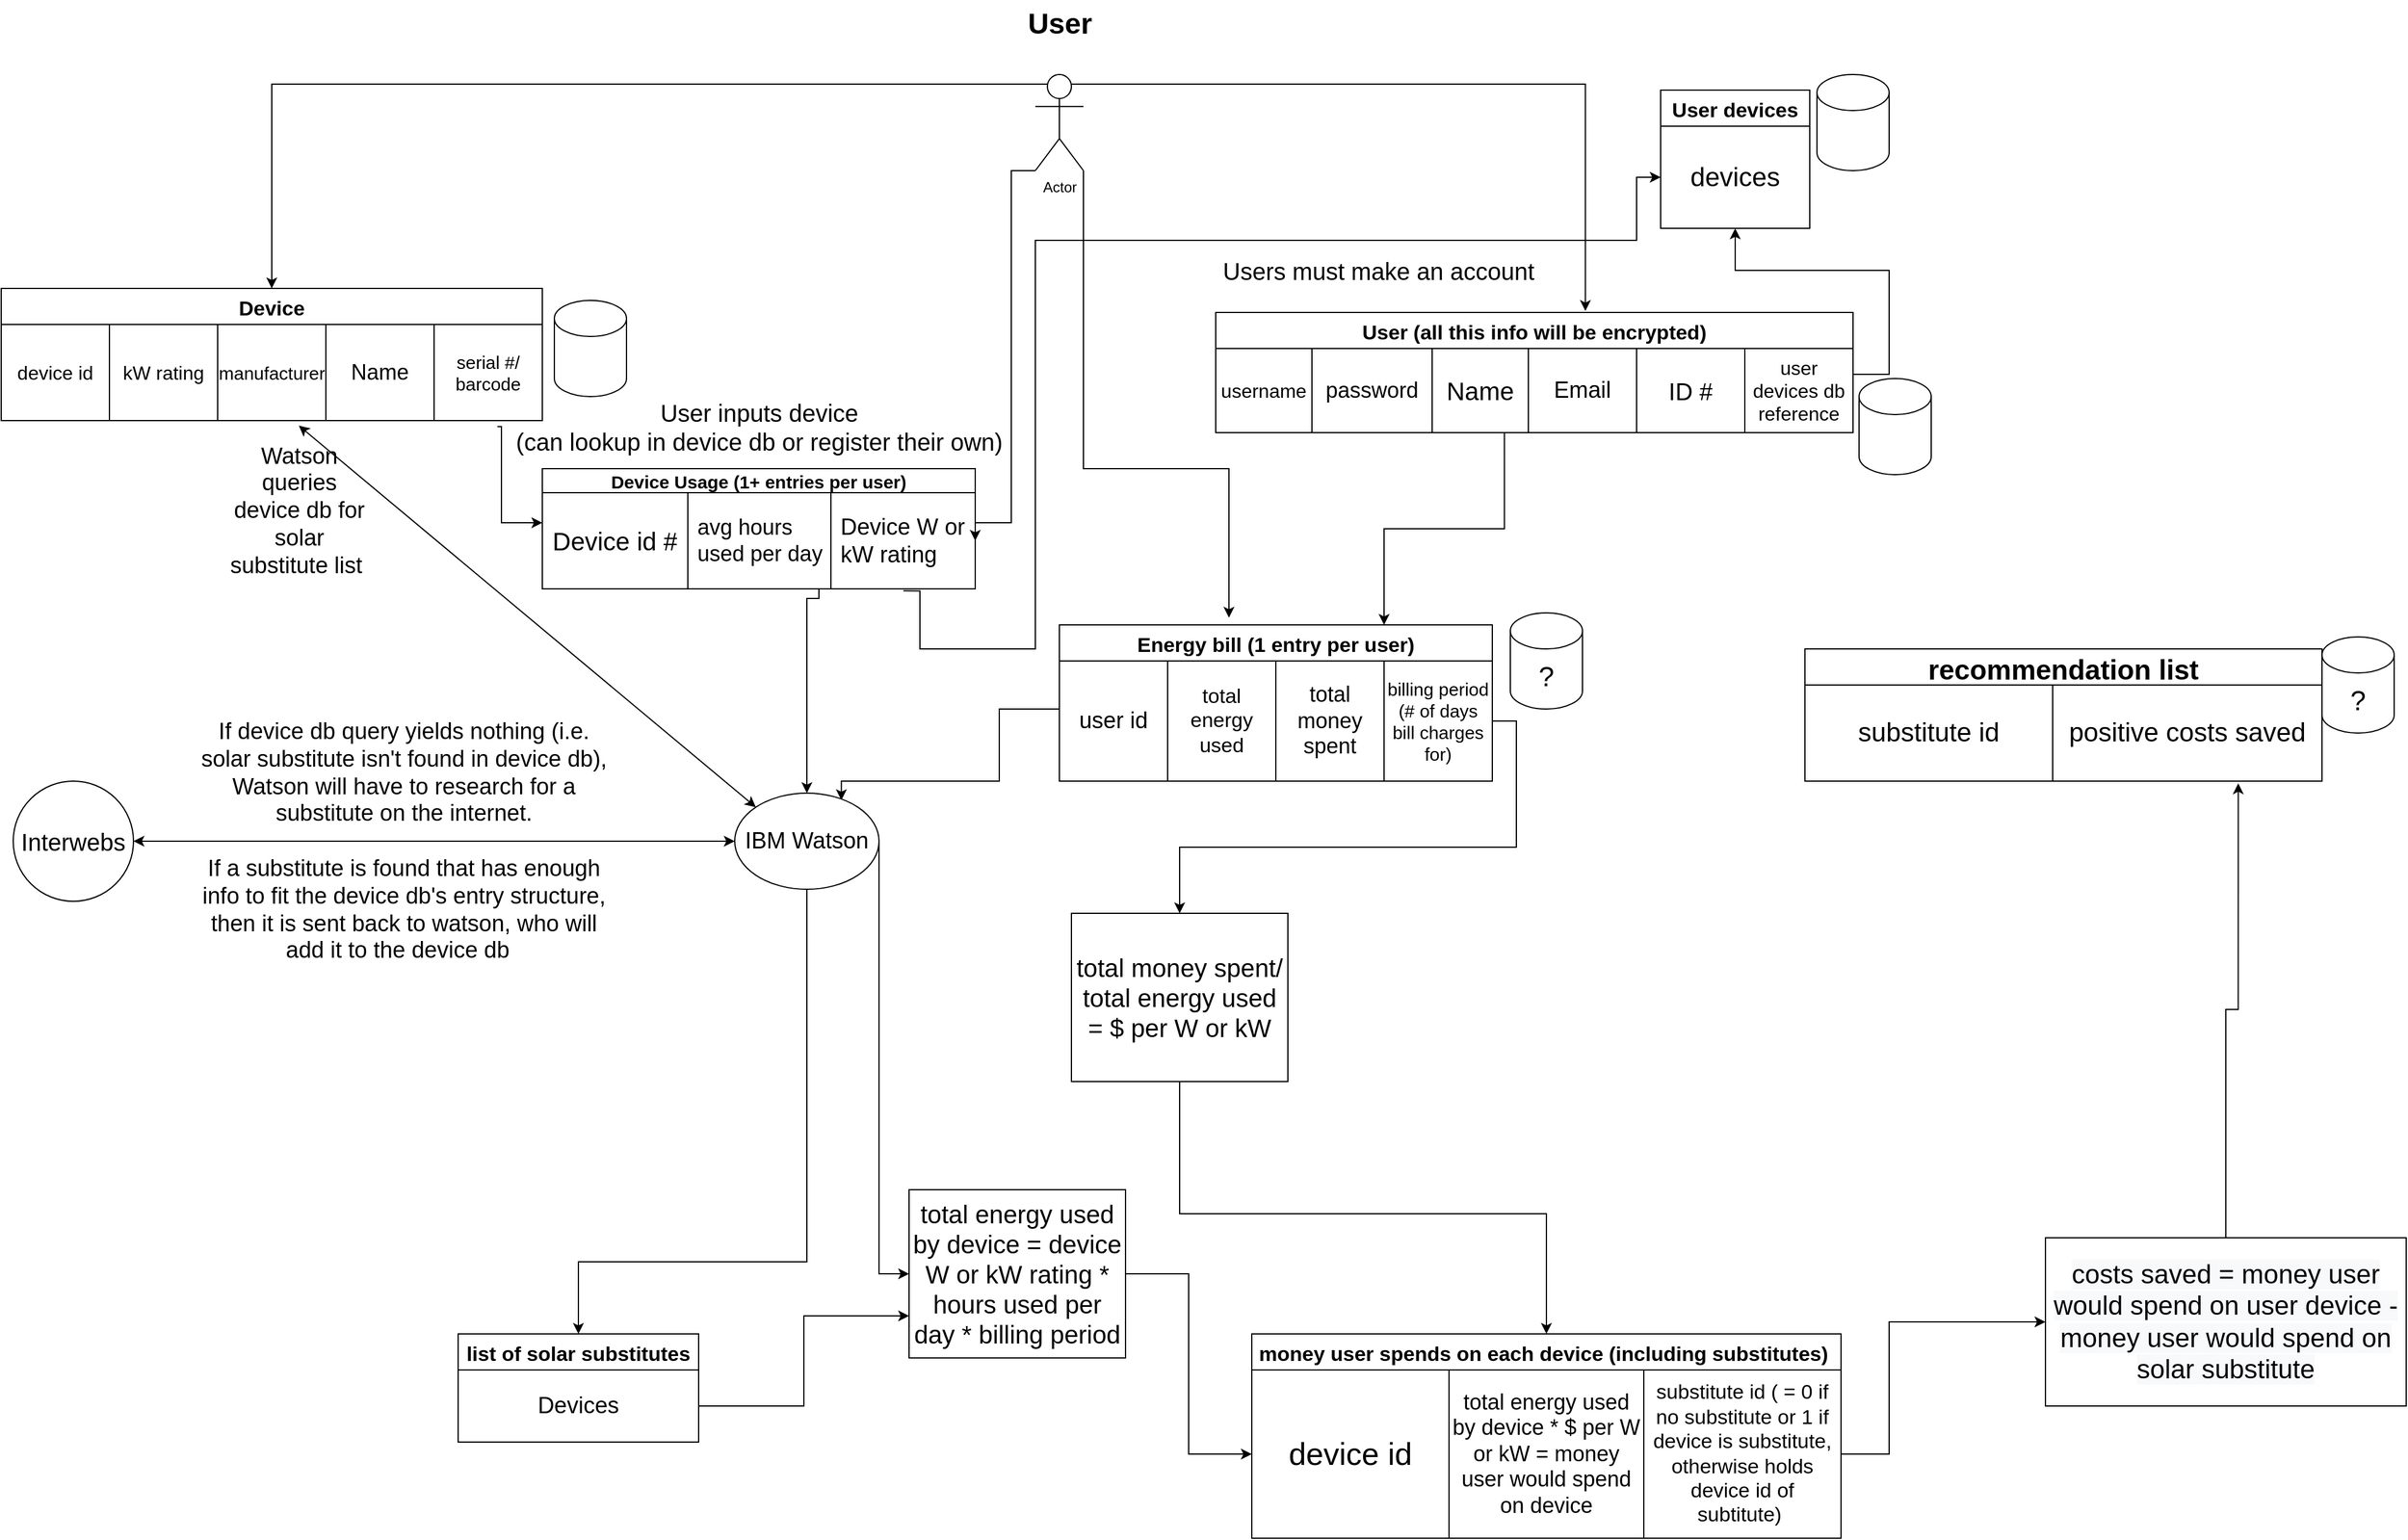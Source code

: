 <mxfile version="14.9.2" type="github">
  <diagram id="92hxd-9qKMeHBpw-x2ww" name="Page-1">
    <mxGraphModel dx="4897" dy="2688" grid="1" gridSize="10" guides="1" tooltips="1" connect="1" arrows="1" fold="1" page="1" pageScale="1" pageWidth="850" pageHeight="1100" math="0" shadow="0">
      <root>
        <mxCell id="0" />
        <mxCell id="1" parent="0" />
        <mxCell id="LrA5sY278lgj9yP4FrpZ-35" style="edgeStyle=orthogonalEdgeStyle;rounded=0;orthogonalLoop=1;jettySize=auto;html=1;entryX=1;entryY=0.5;entryDx=0;entryDy=0;exitX=0;exitY=1;exitDx=0;exitDy=0;exitPerimeter=0;" edge="1" parent="1" source="LrA5sY278lgj9yP4FrpZ-1" target="LrA5sY278lgj9yP4FrpZ-24">
          <mxGeometry relative="1" as="geometry">
            <mxPoint x="430" y="-430" as="sourcePoint" />
            <mxPoint x="381" y="-113" as="targetPoint" />
            <Array as="points">
              <mxPoint x="510" y="-358" />
              <mxPoint x="510" y="-65" />
            </Array>
          </mxGeometry>
        </mxCell>
        <mxCell id="LrA5sY278lgj9yP4FrpZ-36" style="edgeStyle=orthogonalEdgeStyle;rounded=0;orthogonalLoop=1;jettySize=auto;html=1;exitX=1;exitY=1;exitDx=0;exitDy=0;exitPerimeter=0;" edge="1" parent="1" source="LrA5sY278lgj9yP4FrpZ-1">
          <mxGeometry relative="1" as="geometry">
            <mxPoint x="691" y="14" as="targetPoint" />
            <Array as="points">
              <mxPoint x="570" y="-110" />
              <mxPoint x="691" y="-110" />
            </Array>
          </mxGeometry>
        </mxCell>
        <mxCell id="LrA5sY278lgj9yP4FrpZ-115" style="edgeStyle=orthogonalEdgeStyle;rounded=0;orthogonalLoop=1;jettySize=auto;html=1;exitX=0.75;exitY=0.1;exitDx=0;exitDy=0;exitPerimeter=0;entryX=0.5;entryY=0;entryDx=0;entryDy=0;" edge="1" parent="1" source="LrA5sY278lgj9yP4FrpZ-1" target="LrA5sY278lgj9yP4FrpZ-107">
          <mxGeometry relative="1" as="geometry" />
        </mxCell>
        <mxCell id="LrA5sY278lgj9yP4FrpZ-117" style="edgeStyle=orthogonalEdgeStyle;rounded=0;orthogonalLoop=1;jettySize=auto;html=1;exitX=0.25;exitY=0.1;exitDx=0;exitDy=0;exitPerimeter=0;entryX=0.58;entryY=-0.012;entryDx=0;entryDy=0;entryPerimeter=0;" edge="1" parent="1" source="LrA5sY278lgj9yP4FrpZ-1" target="LrA5sY278lgj9yP4FrpZ-65">
          <mxGeometry relative="1" as="geometry">
            <Array as="points">
              <mxPoint x="987" y="-430" />
            </Array>
          </mxGeometry>
        </mxCell>
        <mxCell id="LrA5sY278lgj9yP4FrpZ-1" value="Actor" style="shape=umlActor;verticalLabelPosition=bottom;verticalAlign=top;html=1;outlineConnect=0;" vertex="1" parent="1">
          <mxGeometry x="530" y="-438" width="40" height="80" as="geometry" />
        </mxCell>
        <mxCell id="LrA5sY278lgj9yP4FrpZ-2" value="User" style="text;strokeColor=none;fillColor=none;html=1;fontSize=24;fontStyle=1;verticalAlign=middle;align=center;" vertex="1" parent="1">
          <mxGeometry x="500" y="-500" width="100" height="40" as="geometry" />
        </mxCell>
        <mxCell id="LrA5sY278lgj9yP4FrpZ-17" value="Device Usage (1+ entries per user)" style="shape=table;startSize=20;container=1;collapsible=0;childLayout=tableLayout;fixedRows=0;rowLines=0;fontStyle=1;align=center;fontSize=15;" vertex="1" parent="1">
          <mxGeometry x="120" y="-110" width="360" height="100" as="geometry" />
        </mxCell>
        <mxCell id="LrA5sY278lgj9yP4FrpZ-24" value="" style="shape=partialRectangle;html=1;whiteSpace=wrap;collapsible=0;dropTarget=0;pointerEvents=0;fillColor=none;top=0;left=0;bottom=0;right=0;points=[[0,0.5],[1,0.5]];portConstraint=eastwest;" vertex="1" parent="LrA5sY278lgj9yP4FrpZ-17">
          <mxGeometry y="20" width="360" height="80" as="geometry" />
        </mxCell>
        <mxCell id="LrA5sY278lgj9yP4FrpZ-25" value="&lt;font style=&quot;font-size: 21px&quot;&gt;Device id #&lt;/font&gt;" style="shape=partialRectangle;html=1;whiteSpace=wrap;connectable=0;fillColor=none;top=0;left=0;bottom=0;right=0;overflow=hidden;" vertex="1" parent="LrA5sY278lgj9yP4FrpZ-24">
          <mxGeometry width="121" height="80" as="geometry" />
        </mxCell>
        <mxCell id="LrA5sY278lgj9yP4FrpZ-26" value="&lt;font style=&quot;font-size: 18px&quot;&gt;avg hours used per day&lt;/font&gt;" style="shape=partialRectangle;html=1;whiteSpace=wrap;connectable=0;fillColor=none;top=0;left=0;bottom=0;right=0;align=left;spacingLeft=6;overflow=hidden;" vertex="1" parent="LrA5sY278lgj9yP4FrpZ-24">
          <mxGeometry x="121" width="119" height="80" as="geometry" />
        </mxCell>
        <mxCell id="LrA5sY278lgj9yP4FrpZ-97" value="&lt;font style=&quot;font-size: 19px&quot;&gt;Device W or kW rating&lt;/font&gt;" style="shape=partialRectangle;html=1;whiteSpace=wrap;connectable=0;fillColor=none;top=0;left=0;bottom=0;right=0;align=left;spacingLeft=6;overflow=hidden;" vertex="1" parent="LrA5sY278lgj9yP4FrpZ-24">
          <mxGeometry x="240" width="120" height="80" as="geometry" />
        </mxCell>
        <mxCell id="LrA5sY278lgj9yP4FrpZ-37" value="Energy bill (1 entry per user)" style="shape=table;startSize=30;container=0;collapsible=0;childLayout=tableLayout;fontStyle=1;align=center;fontSize=17;" vertex="1" parent="1">
          <mxGeometry x="550" y="20" width="360" height="130" as="geometry" />
        </mxCell>
        <mxCell id="LrA5sY278lgj9yP4FrpZ-38" value="" style="shape=partialRectangle;html=1;whiteSpace=wrap;collapsible=0;dropTarget=0;pointerEvents=0;fillColor=none;top=0;left=0;bottom=0;right=0;points=[[0,0.5],[1,0.5]];portConstraint=eastwest;" vertex="1" parent="LrA5sY278lgj9yP4FrpZ-37">
          <mxGeometry y="30" width="360" height="100" as="geometry" />
        </mxCell>
        <mxCell id="LrA5sY278lgj9yP4FrpZ-76" value="&lt;span style=&quot;font-size: 19px;&quot;&gt;user id&lt;/span&gt;" style="shape=partialRectangle;html=1;whiteSpace=wrap;connectable=0;fillColor=none;top=0;left=0;bottom=0;right=0;overflow=hidden;fontSize=19;" vertex="1" parent="LrA5sY278lgj9yP4FrpZ-38">
          <mxGeometry width="90" height="100" as="geometry" />
        </mxCell>
        <mxCell id="LrA5sY278lgj9yP4FrpZ-39" value="total energy used" style="shape=partialRectangle;html=1;whiteSpace=wrap;connectable=0;fillColor=none;top=0;left=0;bottom=0;right=0;overflow=hidden;fontSize=17;" vertex="1" parent="LrA5sY278lgj9yP4FrpZ-38">
          <mxGeometry x="90" width="90" height="100" as="geometry" />
        </mxCell>
        <mxCell id="LrA5sY278lgj9yP4FrpZ-41" value="total money spent" style="shape=partialRectangle;html=1;whiteSpace=wrap;connectable=0;fillColor=none;top=0;left=0;bottom=0;right=0;overflow=hidden;fontSize=18;" vertex="1" parent="LrA5sY278lgj9yP4FrpZ-38">
          <mxGeometry x="180" width="90" height="100" as="geometry" />
        </mxCell>
        <mxCell id="LrA5sY278lgj9yP4FrpZ-86" value="&lt;font style=&quot;font-size: 15px&quot;&gt;billing period (# of days bill charges for)&lt;/font&gt;" style="shape=partialRectangle;html=1;whiteSpace=wrap;connectable=0;fillColor=none;top=0;left=0;bottom=0;right=0;overflow=hidden;fontSize=14;" vertex="1" parent="LrA5sY278lgj9yP4FrpZ-38">
          <mxGeometry x="270" width="90" height="100" as="geometry" />
        </mxCell>
        <mxCell id="LrA5sY278lgj9yP4FrpZ-150" style="edgeStyle=orthogonalEdgeStyle;rounded=0;orthogonalLoop=1;jettySize=auto;html=1;exitX=1.001;exitY=0.307;exitDx=0;exitDy=0;fontSize=17;exitPerimeter=0;" edge="1" parent="1" source="LrA5sY278lgj9yP4FrpZ-66" target="LrA5sY278lgj9yP4FrpZ-151">
          <mxGeometry relative="1" as="geometry">
            <mxPoint x="1310" y="-390" as="targetPoint" />
            <Array as="points">
              <mxPoint x="1240" y="-188" />
              <mxPoint x="1240" y="-275" />
              <mxPoint x="1112" y="-275" />
            </Array>
          </mxGeometry>
        </mxCell>
        <mxCell id="LrA5sY278lgj9yP4FrpZ-65" value="User (all this info will be encrypted)" style="shape=table;startSize=30;container=0;collapsible=0;childLayout=tableLayout;fontStyle=1;align=center;fontSize=17;" vertex="1" parent="1">
          <mxGeometry x="680" y="-240" width="530" height="100" as="geometry" />
        </mxCell>
        <mxCell id="LrA5sY278lgj9yP4FrpZ-66" value="" style="shape=partialRectangle;html=1;whiteSpace=wrap;collapsible=0;dropTarget=0;pointerEvents=0;fillColor=none;top=0;left=0;bottom=0;right=0;points=[[0,0.5],[1,0.5]];portConstraint=eastwest;" vertex="1" parent="LrA5sY278lgj9yP4FrpZ-65">
          <mxGeometry y="30" width="530" height="70" as="geometry" />
        </mxCell>
        <mxCell id="LrA5sY278lgj9yP4FrpZ-67" value="&lt;font style=&quot;font-size: 16px&quot;&gt;username&lt;/font&gt;" style="shape=partialRectangle;html=1;whiteSpace=wrap;connectable=0;fillColor=none;top=0;left=0;bottom=0;right=0;overflow=hidden;" vertex="1" parent="LrA5sY278lgj9yP4FrpZ-66">
          <mxGeometry width="80" height="70" as="geometry" />
        </mxCell>
        <mxCell id="LrA5sY278lgj9yP4FrpZ-68" value="&lt;span style=&quot;text-align: left&quot;&gt;&lt;font style=&quot;font-size: 18px&quot;&gt;password&lt;/font&gt;&lt;br&gt;&lt;/span&gt;" style="shape=partialRectangle;html=1;whiteSpace=wrap;connectable=0;fillColor=none;top=0;left=0;bottom=0;right=0;overflow=hidden;" vertex="1" parent="LrA5sY278lgj9yP4FrpZ-66">
          <mxGeometry x="80" width="100" height="70" as="geometry" />
        </mxCell>
        <mxCell id="LrA5sY278lgj9yP4FrpZ-69" value="&lt;font style=&quot;font-size: 21px&quot;&gt;Name&lt;/font&gt;" style="shape=partialRectangle;html=1;whiteSpace=wrap;connectable=0;fillColor=none;top=0;left=0;bottom=0;right=0;overflow=hidden;" vertex="1" parent="LrA5sY278lgj9yP4FrpZ-66">
          <mxGeometry x="180" width="80" height="70" as="geometry" />
        </mxCell>
        <mxCell id="LrA5sY278lgj9yP4FrpZ-70" value="&lt;font style=&quot;font-size: 19px&quot;&gt;Email&lt;/font&gt;" style="shape=partialRectangle;html=1;whiteSpace=wrap;connectable=0;fillColor=none;top=0;left=0;bottom=0;right=0;overflow=hidden;" vertex="1" parent="LrA5sY278lgj9yP4FrpZ-66">
          <mxGeometry x="260" width="90" height="70" as="geometry" />
        </mxCell>
        <mxCell id="LrA5sY278lgj9yP4FrpZ-71" value="&lt;font style=&quot;font-size: 20px&quot;&gt;ID #&lt;/font&gt;" style="shape=partialRectangle;html=1;whiteSpace=wrap;connectable=0;fillColor=none;top=0;left=0;bottom=0;right=0;overflow=hidden;" vertex="1" parent="LrA5sY278lgj9yP4FrpZ-66">
          <mxGeometry x="350" width="90" height="70" as="geometry" />
        </mxCell>
        <mxCell id="LrA5sY278lgj9yP4FrpZ-149" value="&lt;font style=&quot;font-size: 16px&quot;&gt;user devices db reference&lt;/font&gt;" style="shape=partialRectangle;html=1;whiteSpace=wrap;connectable=0;fillColor=none;top=0;left=0;bottom=0;right=0;overflow=hidden;" vertex="1" parent="LrA5sY278lgj9yP4FrpZ-66">
          <mxGeometry x="440" width="90" height="70" as="geometry" />
        </mxCell>
        <mxCell id="LrA5sY278lgj9yP4FrpZ-72" style="edgeStyle=orthogonalEdgeStyle;rounded=0;orthogonalLoop=1;jettySize=auto;html=1;entryX=0.75;entryY=0;entryDx=0;entryDy=0;exitX=0.453;exitY=1;exitDx=0;exitDy=0;exitPerimeter=0;" edge="1" parent="1" source="LrA5sY278lgj9yP4FrpZ-66" target="LrA5sY278lgj9yP4FrpZ-37">
          <mxGeometry relative="1" as="geometry">
            <mxPoint x="490" y="-175" as="sourcePoint" />
            <mxPoint x="510" y="287" as="targetPoint" />
            <Array as="points">
              <mxPoint x="920" y="-60" />
              <mxPoint x="820" y="-60" />
            </Array>
          </mxGeometry>
        </mxCell>
        <mxCell id="LrA5sY278lgj9yP4FrpZ-89" style="edgeStyle=orthogonalEdgeStyle;rounded=0;orthogonalLoop=1;jettySize=auto;html=1;exitX=1;exitY=0.5;exitDx=0;exitDy=0;entryX=0;entryY=0.5;entryDx=0;entryDy=0;" edge="1" parent="1" source="LrA5sY278lgj9yP4FrpZ-88" target="LrA5sY278lgj9yP4FrpZ-100">
          <mxGeometry relative="1" as="geometry">
            <mxPoint x="380" y="540" as="targetPoint" />
            <Array as="points">
              <mxPoint x="400" y="560" />
            </Array>
          </mxGeometry>
        </mxCell>
        <mxCell id="LrA5sY278lgj9yP4FrpZ-122" style="edgeStyle=orthogonalEdgeStyle;rounded=0;orthogonalLoop=1;jettySize=auto;html=1;entryX=0.739;entryY=0.073;entryDx=0;entryDy=0;entryPerimeter=0;exitX=0;exitY=0.5;exitDx=0;exitDy=0;" edge="1" parent="1" source="LrA5sY278lgj9yP4FrpZ-38" target="LrA5sY278lgj9yP4FrpZ-88">
          <mxGeometry relative="1" as="geometry">
            <mxPoint x="460" y="350" as="sourcePoint" />
            <Array as="points">
              <mxPoint x="500" y="90" />
              <mxPoint x="500" y="150" />
              <mxPoint x="369" y="150" />
            </Array>
          </mxGeometry>
        </mxCell>
        <mxCell id="LrA5sY278lgj9yP4FrpZ-138" style="edgeStyle=orthogonalEdgeStyle;rounded=0;orthogonalLoop=1;jettySize=auto;html=1;exitX=0.5;exitY=1;exitDx=0;exitDy=0;entryX=0.5;entryY=0;entryDx=0;entryDy=0;fontSize=20;" edge="1" parent="1" source="LrA5sY278lgj9yP4FrpZ-88" target="LrA5sY278lgj9yP4FrpZ-103">
          <mxGeometry relative="1" as="geometry">
            <Array as="points">
              <mxPoint x="340" y="550" />
              <mxPoint x="150" y="550" />
            </Array>
          </mxGeometry>
        </mxCell>
        <mxCell id="LrA5sY278lgj9yP4FrpZ-88" value="IBM Watson" style="ellipse;whiteSpace=wrap;html=1;fontSize=19;" vertex="1" parent="1">
          <mxGeometry x="280" y="160" width="120" height="80" as="geometry" />
        </mxCell>
        <mxCell id="LrA5sY278lgj9yP4FrpZ-91" value="money user spends on each device (including substitutes) " style="shape=table;startSize=30;container=0;collapsible=0;childLayout=tableLayout;fontStyle=1;align=center;fontSize=17;" vertex="1" parent="1">
          <mxGeometry x="710" y="610" width="490" height="170" as="geometry" />
        </mxCell>
        <mxCell id="LrA5sY278lgj9yP4FrpZ-92" value="" style="shape=partialRectangle;html=1;whiteSpace=wrap;collapsible=0;dropTarget=0;pointerEvents=0;fillColor=none;top=0;left=0;bottom=0;right=0;points=[[0,0.5],[1,0.5]];portConstraint=eastwest;fontSize=15;" vertex="1" parent="LrA5sY278lgj9yP4FrpZ-91">
          <mxGeometry y="30" width="490" height="140" as="geometry" />
        </mxCell>
        <mxCell id="LrA5sY278lgj9yP4FrpZ-93" value="&lt;font style=&quot;font-size: 26px&quot;&gt;device id&lt;/font&gt;" style="shape=partialRectangle;html=1;whiteSpace=wrap;connectable=0;fillColor=none;top=0;left=0;bottom=0;right=0;overflow=hidden;fontSize=18;" vertex="1" parent="LrA5sY278lgj9yP4FrpZ-92">
          <mxGeometry width="164" height="140" as="geometry" />
        </mxCell>
        <mxCell id="LrA5sY278lgj9yP4FrpZ-94" value="&lt;font style=&quot;font-size: 18px&quot;&gt;total energy used by device * $ per W or kW = money user would spend on device&lt;/font&gt;" style="shape=partialRectangle;html=1;whiteSpace=wrap;connectable=0;fillColor=none;top=0;left=0;bottom=0;right=0;overflow=hidden;fontSize=16;" vertex="1" parent="LrA5sY278lgj9yP4FrpZ-92">
          <mxGeometry x="164" width="162" height="140" as="geometry" />
        </mxCell>
        <mxCell id="LrA5sY278lgj9yP4FrpZ-148" value="substitute id ( = 0 if no substitute or 1 if device is substitute, otherwise holds device id of subtitute)&amp;nbsp;" style="shape=partialRectangle;html=1;whiteSpace=wrap;connectable=0;fillColor=none;top=0;left=0;bottom=0;right=0;overflow=hidden;fontSize=17;" vertex="1" parent="LrA5sY278lgj9yP4FrpZ-92">
          <mxGeometry x="326" width="164" height="140" as="geometry" />
        </mxCell>
        <mxCell id="LrA5sY278lgj9yP4FrpZ-101" style="edgeStyle=orthogonalEdgeStyle;rounded=0;orthogonalLoop=1;jettySize=auto;html=1;exitX=1;exitY=0.5;exitDx=0;exitDy=0;entryX=0;entryY=0.5;entryDx=0;entryDy=0;" edge="1" parent="1" source="LrA5sY278lgj9yP4FrpZ-100" target="LrA5sY278lgj9yP4FrpZ-92">
          <mxGeometry relative="1" as="geometry" />
        </mxCell>
        <mxCell id="LrA5sY278lgj9yP4FrpZ-100" value="&lt;span style=&quot;text-align: left ; font-size: 21px&quot;&gt;total energy used by device = device W or kW rating * hours used per day * billing period&lt;/span&gt;&lt;span style=&quot;text-align: left&quot;&gt;&lt;br&gt;&lt;/span&gt;" style="whiteSpace=wrap;html=1;" vertex="1" parent="1">
          <mxGeometry x="425" y="490" width="180" height="140" as="geometry" />
        </mxCell>
        <mxCell id="LrA5sY278lgj9yP4FrpZ-103" value="list of solar substitutes" style="shape=table;startSize=30;container=0;collapsible=0;childLayout=tableLayout;fontStyle=1;align=center;fontSize=17;" vertex="1" parent="1">
          <mxGeometry x="50" y="610" width="200" height="90" as="geometry" />
        </mxCell>
        <mxCell id="LrA5sY278lgj9yP4FrpZ-104" value="" style="shape=partialRectangle;html=1;whiteSpace=wrap;collapsible=0;dropTarget=0;pointerEvents=0;fillColor=none;top=0;left=0;bottom=0;right=0;points=[[0,0.5],[1,0.5]];portConstraint=eastwest;" vertex="1" parent="LrA5sY278lgj9yP4FrpZ-103">
          <mxGeometry y="30" width="200" height="60" as="geometry" />
        </mxCell>
        <mxCell id="LrA5sY278lgj9yP4FrpZ-105" value="Devices" style="shape=partialRectangle;html=1;whiteSpace=wrap;connectable=0;fillColor=none;top=0;left=0;bottom=0;right=0;overflow=hidden;fontSize=19;" vertex="1" parent="LrA5sY278lgj9yP4FrpZ-104">
          <mxGeometry width="200" height="60" as="geometry" />
        </mxCell>
        <mxCell id="LrA5sY278lgj9yP4FrpZ-107" value="Device" style="shape=table;startSize=30;container=0;collapsible=0;childLayout=tableLayout;fontStyle=1;align=center;fontSize=17;" vertex="1" parent="1">
          <mxGeometry x="-330" y="-260" width="450" height="110" as="geometry" />
        </mxCell>
        <mxCell id="LrA5sY278lgj9yP4FrpZ-108" value="" style="shape=partialRectangle;html=1;whiteSpace=wrap;collapsible=0;dropTarget=0;pointerEvents=0;fillColor=none;top=0;left=0;bottom=0;right=0;points=[[0,0.5],[1,0.5]];portConstraint=eastwest;" vertex="1" parent="LrA5sY278lgj9yP4FrpZ-107">
          <mxGeometry y="30" width="450" height="80" as="geometry" />
        </mxCell>
        <mxCell id="LrA5sY278lgj9yP4FrpZ-109" value="&lt;span&gt;&lt;font style=&quot;font-size: 16px&quot;&gt;device id&lt;/font&gt;&lt;/span&gt;" style="shape=partialRectangle;html=1;whiteSpace=wrap;connectable=0;fillColor=none;top=0;left=0;bottom=0;right=0;overflow=hidden;" vertex="1" parent="LrA5sY278lgj9yP4FrpZ-108">
          <mxGeometry width="90" height="80" as="geometry" />
        </mxCell>
        <mxCell id="LrA5sY278lgj9yP4FrpZ-110" value="&lt;font style=&quot;font-size: 16px&quot;&gt;kW rating&lt;/font&gt;" style="shape=partialRectangle;html=1;whiteSpace=wrap;connectable=0;fillColor=none;top=0;left=0;bottom=0;right=0;overflow=hidden;" vertex="1" parent="LrA5sY278lgj9yP4FrpZ-108">
          <mxGeometry x="90" width="90" height="80" as="geometry" />
        </mxCell>
        <mxCell id="LrA5sY278lgj9yP4FrpZ-111" value="&lt;font style=&quot;font-size: 15px&quot;&gt;manufacturer&lt;/font&gt;" style="shape=partialRectangle;html=1;whiteSpace=wrap;connectable=0;fillColor=none;top=0;left=0;bottom=0;right=0;overflow=hidden;" vertex="1" parent="LrA5sY278lgj9yP4FrpZ-108">
          <mxGeometry x="180" width="90" height="80" as="geometry" />
        </mxCell>
        <mxCell id="LrA5sY278lgj9yP4FrpZ-112" value="&lt;font style=&quot;font-size: 18px&quot;&gt;Name&lt;/font&gt;" style="shape=partialRectangle;html=1;whiteSpace=wrap;connectable=0;fillColor=none;top=0;left=0;bottom=0;right=0;overflow=hidden;" vertex="1" parent="LrA5sY278lgj9yP4FrpZ-108">
          <mxGeometry x="270" width="90" height="80" as="geometry" />
        </mxCell>
        <mxCell id="LrA5sY278lgj9yP4FrpZ-113" value="&lt;font style=&quot;font-size: 15px&quot;&gt;serial #/ barcode&lt;/font&gt;" style="shape=partialRectangle;html=1;whiteSpace=wrap;connectable=0;fillColor=none;top=0;left=0;bottom=0;right=0;overflow=hidden;" vertex="1" parent="LrA5sY278lgj9yP4FrpZ-108">
          <mxGeometry x="360" width="90" height="80" as="geometry" />
        </mxCell>
        <mxCell id="LrA5sY278lgj9yP4FrpZ-114" style="edgeStyle=orthogonalEdgeStyle;rounded=0;orthogonalLoop=1;jettySize=auto;html=1;exitX=0.917;exitY=1.063;exitDx=0;exitDy=0;exitPerimeter=0;" edge="1" parent="1" source="LrA5sY278lgj9yP4FrpZ-108">
          <mxGeometry relative="1" as="geometry">
            <mxPoint x="120" y="-65" as="targetPoint" />
            <Array as="points">
              <mxPoint x="86" y="-65" />
            </Array>
          </mxGeometry>
        </mxCell>
        <mxCell id="LrA5sY278lgj9yP4FrpZ-123" style="edgeStyle=orthogonalEdgeStyle;rounded=0;orthogonalLoop=1;jettySize=auto;html=1;entryX=0.5;entryY=0;entryDx=0;entryDy=0;" edge="1" parent="1" target="LrA5sY278lgj9yP4FrpZ-88">
          <mxGeometry relative="1" as="geometry">
            <mxPoint x="350" y="-10" as="sourcePoint" />
            <Array as="points">
              <mxPoint x="340" y="-2" />
            </Array>
          </mxGeometry>
        </mxCell>
        <mxCell id="LrA5sY278lgj9yP4FrpZ-129" value="&lt;font style=&quot;font-size: 19px&quot;&gt;Watson queries device db for solar substitute list&amp;nbsp;&lt;/font&gt;" style="text;html=1;strokeColor=none;fillColor=none;align=center;verticalAlign=middle;whiteSpace=wrap;rounded=0;" vertex="1" parent="1">
          <mxGeometry x="-142.5" y="-160" width="120" height="170" as="geometry" />
        </mxCell>
        <mxCell id="LrA5sY278lgj9yP4FrpZ-133" value="User inputs device &lt;br&gt;(can lookup in device db or register their own)" style="text;html=1;align=center;verticalAlign=middle;resizable=0;points=[];autosize=1;strokeColor=none;fontSize=20;" vertex="1" parent="1">
          <mxGeometry x="90" y="-170" width="420" height="50" as="geometry" />
        </mxCell>
        <mxCell id="LrA5sY278lgj9yP4FrpZ-134" value="Users must make an account" style="text;html=1;align=center;verticalAlign=middle;resizable=0;points=[];autosize=1;strokeColor=none;fontSize=20;" vertex="1" parent="1">
          <mxGeometry x="680" y="-290" width="270" height="30" as="geometry" />
        </mxCell>
        <mxCell id="LrA5sY278lgj9yP4FrpZ-136" value="Interwebs" style="ellipse;whiteSpace=wrap;html=1;aspect=fixed;fontSize=20;" vertex="1" parent="1">
          <mxGeometry x="-320" y="150" width="100" height="100" as="geometry" />
        </mxCell>
        <mxCell id="LrA5sY278lgj9yP4FrpZ-139" value="" style="endArrow=classic;startArrow=classic;html=1;fontSize=20;exitX=1;exitY=0.5;exitDx=0;exitDy=0;entryX=0;entryY=0.5;entryDx=0;entryDy=0;" edge="1" parent="1" source="LrA5sY278lgj9yP4FrpZ-136" target="LrA5sY278lgj9yP4FrpZ-88">
          <mxGeometry width="50" height="50" relative="1" as="geometry">
            <mxPoint x="330" y="90" as="sourcePoint" />
            <mxPoint x="380" y="40" as="targetPoint" />
          </mxGeometry>
        </mxCell>
        <mxCell id="LrA5sY278lgj9yP4FrpZ-140" value="" style="endArrow=classic;startArrow=classic;html=1;fontSize=20;exitX=0.55;exitY=1.052;exitDx=0;exitDy=0;entryX=0;entryY=0;entryDx=0;entryDy=0;exitPerimeter=0;" edge="1" parent="1" source="LrA5sY278lgj9yP4FrpZ-108" target="LrA5sY278lgj9yP4FrpZ-88">
          <mxGeometry width="50" height="50" relative="1" as="geometry">
            <mxPoint x="-210" y="410" as="sourcePoint" />
            <mxPoint x="297.574" y="468.284" as="targetPoint" />
          </mxGeometry>
        </mxCell>
        <mxCell id="LrA5sY278lgj9yP4FrpZ-141" value="&lt;span style=&quot;font-size: 19px&quot;&gt;If device db query yields nothing (i.e. solar substitute isn&#39;t found in device db), Watson will have to research for a substitute on the internet. &lt;br&gt;&lt;br&gt;If a substitute is found that has enough info to fit the device db&#39;s entry structure, then it is sent back to watson, who will add it to the device db&amp;nbsp;&amp;nbsp;&lt;/span&gt;" style="text;html=1;strokeColor=none;fillColor=none;align=center;verticalAlign=middle;whiteSpace=wrap;rounded=0;" vertex="1" parent="1">
          <mxGeometry x="-170" y="115" width="350" height="170" as="geometry" />
        </mxCell>
        <mxCell id="LrA5sY278lgj9yP4FrpZ-145" style="edgeStyle=orthogonalEdgeStyle;rounded=0;orthogonalLoop=1;jettySize=auto;html=1;exitX=1;exitY=0.5;exitDx=0;exitDy=0;fontSize=20;entryX=0;entryY=0.75;entryDx=0;entryDy=0;" edge="1" parent="1" source="LrA5sY278lgj9yP4FrpZ-104" target="LrA5sY278lgj9yP4FrpZ-100">
          <mxGeometry relative="1" as="geometry">
            <mxPoint x="390" y="580" as="targetPoint" />
          </mxGeometry>
        </mxCell>
        <mxCell id="LrA5sY278lgj9yP4FrpZ-146" style="edgeStyle=orthogonalEdgeStyle;rounded=0;orthogonalLoop=1;jettySize=auto;html=1;exitX=1;exitY=0.5;exitDx=0;exitDy=0;fontSize=20;entryX=0.5;entryY=0;entryDx=0;entryDy=0;" edge="1" parent="1" source="LrA5sY278lgj9yP4FrpZ-38" target="LrA5sY278lgj9yP4FrpZ-147">
          <mxGeometry relative="1" as="geometry">
            <mxPoint x="850" y="310" as="targetPoint" />
          </mxGeometry>
        </mxCell>
        <mxCell id="LrA5sY278lgj9yP4FrpZ-169" style="edgeStyle=orthogonalEdgeStyle;rounded=0;orthogonalLoop=1;jettySize=auto;html=1;exitX=0.5;exitY=1;exitDx=0;exitDy=0;fontSize=17;entryX=0.5;entryY=0;entryDx=0;entryDy=0;" edge="1" parent="1" source="LrA5sY278lgj9yP4FrpZ-147" target="LrA5sY278lgj9yP4FrpZ-91">
          <mxGeometry relative="1" as="geometry">
            <Array as="points">
              <mxPoint x="850" y="510" />
              <mxPoint x="965" y="510" />
            </Array>
          </mxGeometry>
        </mxCell>
        <mxCell id="LrA5sY278lgj9yP4FrpZ-147" value="&lt;span style=&quot;text-align: left&quot;&gt;&lt;font style=&quot;font-size: 21px&quot;&gt;total money spent/ total energy used = $ per W or kW&lt;/font&gt;&lt;/span&gt;&lt;span style=&quot;text-align: left&quot;&gt;&lt;br&gt;&lt;/span&gt;" style="whiteSpace=wrap;html=1;" vertex="1" parent="1">
          <mxGeometry x="560" y="260" width="180" height="140" as="geometry" />
        </mxCell>
        <mxCell id="LrA5sY278lgj9yP4FrpZ-151" value="User devices" style="shape=table;startSize=30;container=1;collapsible=0;childLayout=tableLayout;fontStyle=1;align=center;fontSize=17;" vertex="1" parent="1">
          <mxGeometry x="1050" y="-425" width="124" height="115" as="geometry" />
        </mxCell>
        <mxCell id="LrA5sY278lgj9yP4FrpZ-152" value="" style="shape=partialRectangle;html=1;whiteSpace=wrap;collapsible=0;dropTarget=0;pointerEvents=0;fillColor=none;top=0;left=0;bottom=0;right=0;points=[[0,0.5],[1,0.5]];portConstraint=eastwest;" vertex="1" parent="LrA5sY278lgj9yP4FrpZ-151">
          <mxGeometry y="30" width="124" height="85" as="geometry" />
        </mxCell>
        <mxCell id="LrA5sY278lgj9yP4FrpZ-153" value="&lt;font style=&quot;font-size: 22px&quot;&gt;devices&lt;/font&gt;" style="shape=partialRectangle;html=1;whiteSpace=wrap;connectable=0;fillColor=none;top=0;left=0;bottom=0;right=0;overflow=hidden;" vertex="1" parent="LrA5sY278lgj9yP4FrpZ-152">
          <mxGeometry width="124" height="85" as="geometry" />
        </mxCell>
        <mxCell id="LrA5sY278lgj9yP4FrpZ-164" style="edgeStyle=orthogonalEdgeStyle;rounded=0;orthogonalLoop=1;jettySize=auto;html=1;exitX=0.834;exitY=1.021;exitDx=0;exitDy=0;fontSize=17;entryX=0;entryY=0.5;entryDx=0;entryDy=0;exitPerimeter=0;" edge="1" parent="1" source="LrA5sY278lgj9yP4FrpZ-24" target="LrA5sY278lgj9yP4FrpZ-152">
          <mxGeometry relative="1" as="geometry">
            <mxPoint x="460" y="-30" as="sourcePoint" />
            <Array as="points">
              <mxPoint x="434" y="-8" />
              <mxPoint x="434" y="40" />
              <mxPoint x="530" y="40" />
              <mxPoint x="530" y="-300" />
              <mxPoint x="1030" y="-300" />
              <mxPoint x="1030" y="-352" />
            </Array>
          </mxGeometry>
        </mxCell>
        <mxCell id="LrA5sY278lgj9yP4FrpZ-165" style="edgeStyle=orthogonalEdgeStyle;rounded=0;orthogonalLoop=1;jettySize=auto;html=1;exitX=1;exitY=0.5;exitDx=0;exitDy=0;fontSize=17;entryX=0;entryY=0.5;entryDx=0;entryDy=0;" edge="1" parent="1" source="LrA5sY278lgj9yP4FrpZ-92" target="LrA5sY278lgj9yP4FrpZ-171">
          <mxGeometry relative="1" as="geometry">
            <mxPoint x="1240" y="492" as="targetPoint" />
            <Array as="points">
              <mxPoint x="1240" y="710" />
              <mxPoint x="1240" y="600" />
            </Array>
          </mxGeometry>
        </mxCell>
        <mxCell id="LrA5sY278lgj9yP4FrpZ-166" value="recommendation list" style="shape=table;startSize=30;container=1;collapsible=0;childLayout=tableLayout;fontStyle=1;align=center;fontSize=23;" vertex="1" parent="1">
          <mxGeometry x="1170" y="40" width="430" height="110" as="geometry" />
        </mxCell>
        <mxCell id="LrA5sY278lgj9yP4FrpZ-167" value="" style="shape=partialRectangle;html=1;whiteSpace=wrap;collapsible=0;dropTarget=0;pointerEvents=0;fillColor=none;top=0;left=0;bottom=0;right=0;points=[[0,0.5],[1,0.5]];portConstraint=eastwest;" vertex="1" parent="LrA5sY278lgj9yP4FrpZ-166">
          <mxGeometry y="30" width="430" height="80" as="geometry" />
        </mxCell>
        <mxCell id="LrA5sY278lgj9yP4FrpZ-168" value="&lt;span style=&quot;font-size: 22px&quot;&gt;substitute id&lt;/span&gt;" style="shape=partialRectangle;html=1;whiteSpace=wrap;connectable=0;fillColor=none;top=0;left=0;bottom=0;right=0;overflow=hidden;" vertex="1" parent="LrA5sY278lgj9yP4FrpZ-167">
          <mxGeometry width="206" height="80" as="geometry" />
        </mxCell>
        <mxCell id="LrA5sY278lgj9yP4FrpZ-170" value="&lt;font style=&quot;font-size: 22px&quot;&gt;positive costs saved&lt;/font&gt;" style="shape=partialRectangle;html=1;whiteSpace=wrap;connectable=0;fillColor=none;top=0;left=0;bottom=0;right=0;overflow=hidden;" vertex="1" parent="LrA5sY278lgj9yP4FrpZ-167">
          <mxGeometry x="206" width="224" height="80" as="geometry" />
        </mxCell>
        <mxCell id="LrA5sY278lgj9yP4FrpZ-172" style="edgeStyle=orthogonalEdgeStyle;rounded=0;orthogonalLoop=1;jettySize=auto;html=1;exitX=0.5;exitY=0;exitDx=0;exitDy=0;fontSize=17;entryX=0.838;entryY=1.023;entryDx=0;entryDy=0;entryPerimeter=0;" edge="1" parent="1" source="LrA5sY278lgj9yP4FrpZ-171" target="LrA5sY278lgj9yP4FrpZ-167">
          <mxGeometry relative="1" as="geometry">
            <mxPoint x="1520" y="160" as="targetPoint" />
            <Array as="points">
              <mxPoint x="1520" y="340" />
              <mxPoint x="1530" y="340" />
            </Array>
          </mxGeometry>
        </mxCell>
        <mxCell id="LrA5sY278lgj9yP4FrpZ-171" value="&lt;span style=&quot;color: rgb(0 , 0 , 0) ; font-family: &amp;#34;helvetica&amp;#34; ; font-size: 22px ; font-style: normal ; font-weight: 400 ; letter-spacing: normal ; text-align: center ; text-indent: 0px ; text-transform: none ; word-spacing: 0px ; background-color: rgb(248 , 249 , 250) ; display: inline ; float: none&quot;&gt;costs saved = money user would spend on user device - money user would spend on solar substitute&lt;/span&gt;" style="whiteSpace=wrap;html=1;" vertex="1" parent="1">
          <mxGeometry x="1370" y="530" width="300" height="140" as="geometry" />
        </mxCell>
        <mxCell id="LrA5sY278lgj9yP4FrpZ-173" value="" style="shape=cylinder3;whiteSpace=wrap;html=1;boundedLbl=1;backgroundOutline=1;size=15;fontSize=23;" vertex="1" parent="1">
          <mxGeometry x="130" y="-250" width="60" height="80" as="geometry" />
        </mxCell>
        <mxCell id="LrA5sY278lgj9yP4FrpZ-174" value="" style="shape=cylinder3;whiteSpace=wrap;html=1;boundedLbl=1;backgroundOutline=1;size=15;fontSize=23;" vertex="1" parent="1">
          <mxGeometry x="1215" y="-185" width="60" height="80" as="geometry" />
        </mxCell>
        <mxCell id="LrA5sY278lgj9yP4FrpZ-175" value="" style="shape=cylinder3;whiteSpace=wrap;html=1;boundedLbl=1;backgroundOutline=1;size=15;fontSize=23;" vertex="1" parent="1">
          <mxGeometry x="1180" y="-438" width="60" height="80" as="geometry" />
        </mxCell>
        <mxCell id="LrA5sY278lgj9yP4FrpZ-176" value="?" style="shape=cylinder3;whiteSpace=wrap;html=1;boundedLbl=1;backgroundOutline=1;size=15;fontSize=23;" vertex="1" parent="1">
          <mxGeometry x="1600" y="30" width="60" height="80" as="geometry" />
        </mxCell>
        <mxCell id="LrA5sY278lgj9yP4FrpZ-178" value="?" style="shape=cylinder3;whiteSpace=wrap;html=1;boundedLbl=1;backgroundOutline=1;size=15;fontSize=23;" vertex="1" parent="1">
          <mxGeometry x="925" y="10" width="60" height="80" as="geometry" />
        </mxCell>
      </root>
    </mxGraphModel>
  </diagram>
</mxfile>
